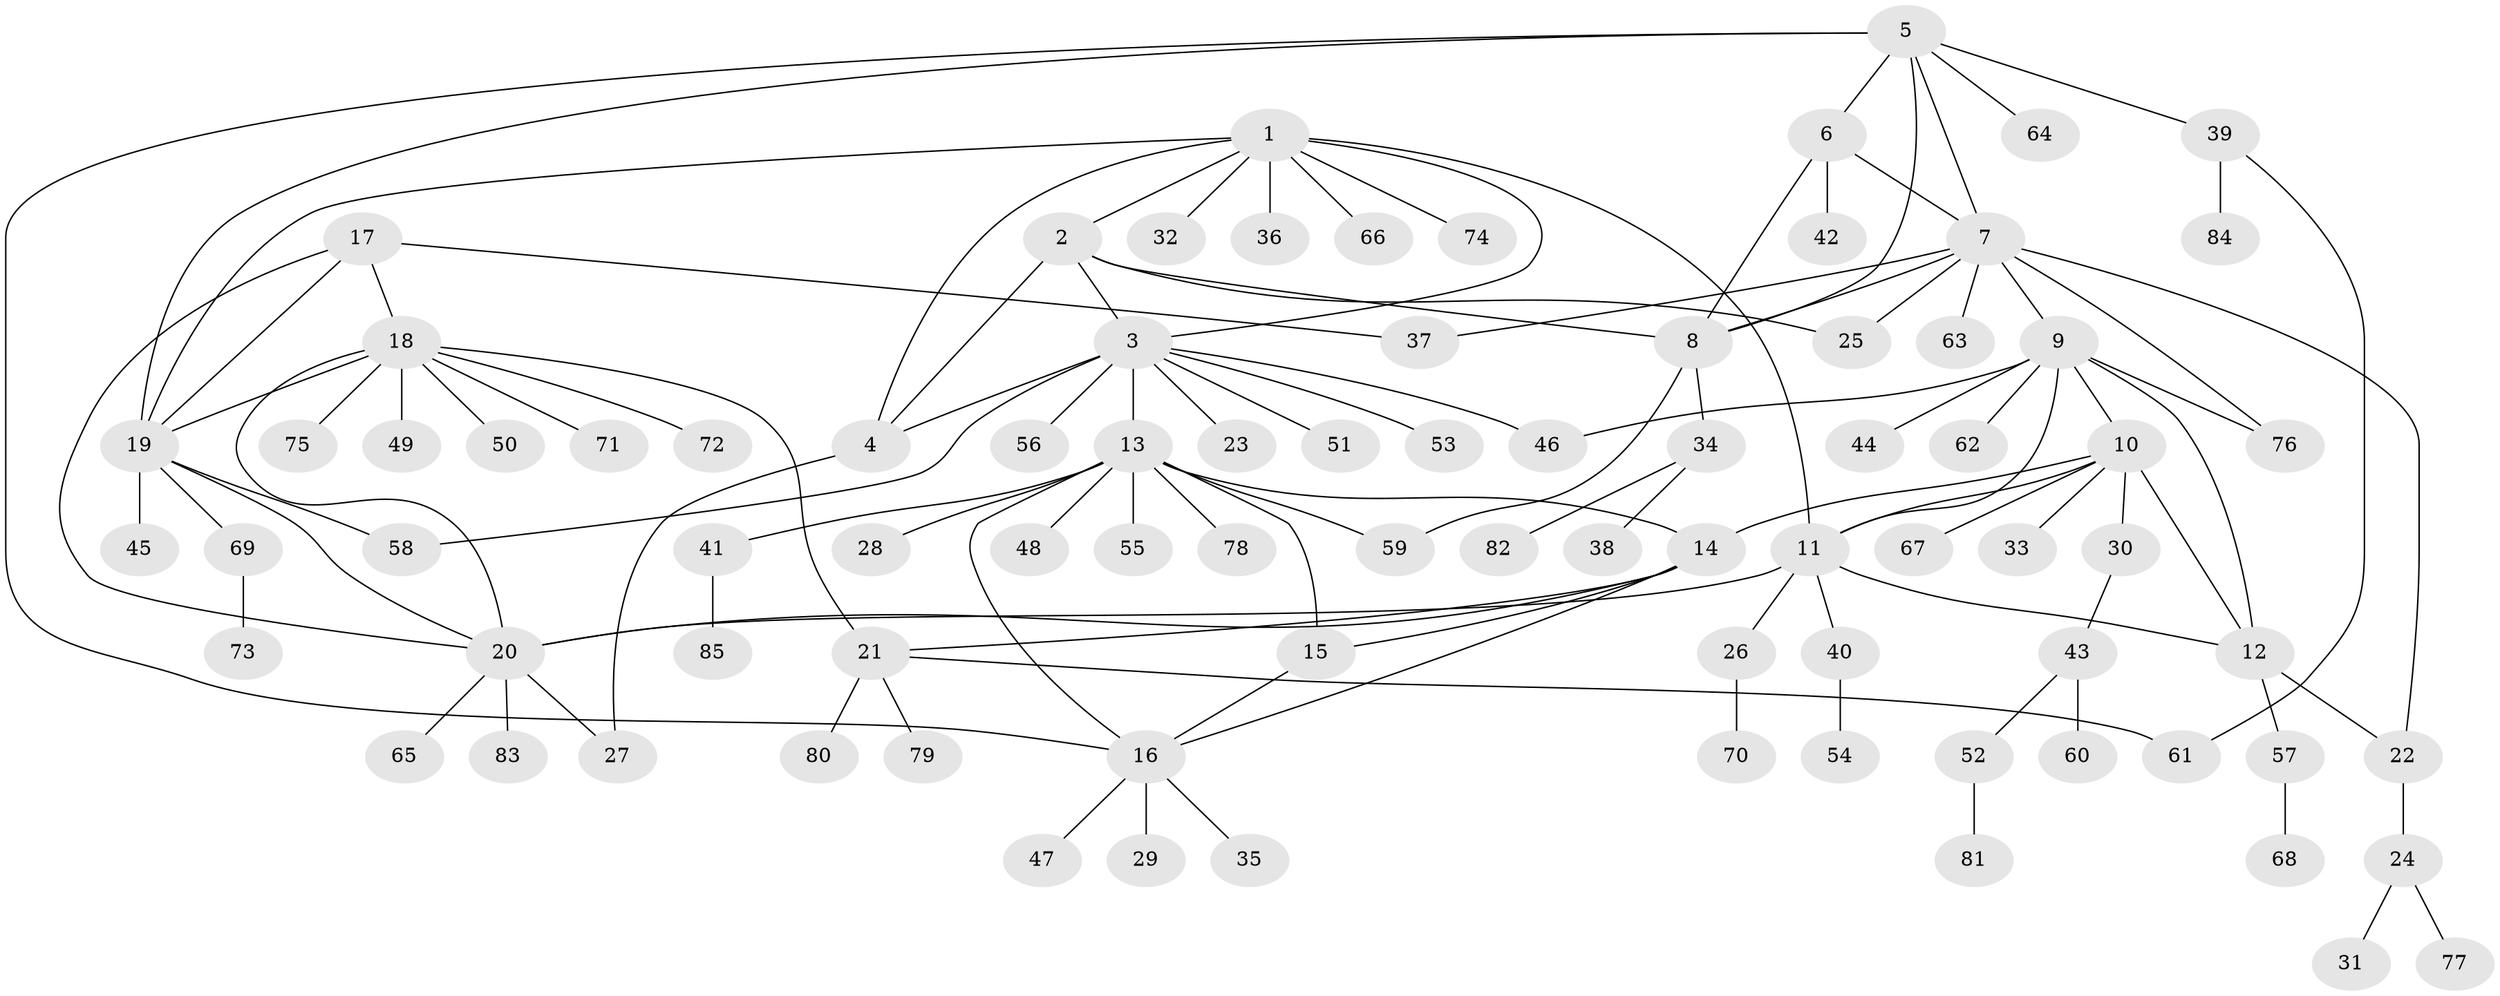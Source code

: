 // Generated by graph-tools (version 1.1) at 2025/37/03/09/25 02:37:29]
// undirected, 85 vertices, 115 edges
graph export_dot {
graph [start="1"]
  node [color=gray90,style=filled];
  1;
  2;
  3;
  4;
  5;
  6;
  7;
  8;
  9;
  10;
  11;
  12;
  13;
  14;
  15;
  16;
  17;
  18;
  19;
  20;
  21;
  22;
  23;
  24;
  25;
  26;
  27;
  28;
  29;
  30;
  31;
  32;
  33;
  34;
  35;
  36;
  37;
  38;
  39;
  40;
  41;
  42;
  43;
  44;
  45;
  46;
  47;
  48;
  49;
  50;
  51;
  52;
  53;
  54;
  55;
  56;
  57;
  58;
  59;
  60;
  61;
  62;
  63;
  64;
  65;
  66;
  67;
  68;
  69;
  70;
  71;
  72;
  73;
  74;
  75;
  76;
  77;
  78;
  79;
  80;
  81;
  82;
  83;
  84;
  85;
  1 -- 2;
  1 -- 3;
  1 -- 4;
  1 -- 11;
  1 -- 19;
  1 -- 32;
  1 -- 36;
  1 -- 66;
  1 -- 74;
  2 -- 3;
  2 -- 4;
  2 -- 8;
  2 -- 25;
  3 -- 4;
  3 -- 13;
  3 -- 23;
  3 -- 46;
  3 -- 51;
  3 -- 53;
  3 -- 56;
  3 -- 58;
  4 -- 27;
  5 -- 6;
  5 -- 7;
  5 -- 8;
  5 -- 16;
  5 -- 19;
  5 -- 39;
  5 -- 64;
  6 -- 7;
  6 -- 8;
  6 -- 42;
  7 -- 8;
  7 -- 9;
  7 -- 22;
  7 -- 25;
  7 -- 37;
  7 -- 63;
  7 -- 76;
  8 -- 34;
  8 -- 59;
  9 -- 10;
  9 -- 11;
  9 -- 12;
  9 -- 44;
  9 -- 46;
  9 -- 62;
  9 -- 76;
  10 -- 11;
  10 -- 12;
  10 -- 14;
  10 -- 30;
  10 -- 33;
  10 -- 67;
  11 -- 12;
  11 -- 20;
  11 -- 26;
  11 -- 40;
  12 -- 22;
  12 -- 57;
  13 -- 14;
  13 -- 15;
  13 -- 16;
  13 -- 28;
  13 -- 41;
  13 -- 48;
  13 -- 55;
  13 -- 59;
  13 -- 78;
  14 -- 15;
  14 -- 16;
  14 -- 20;
  14 -- 21;
  15 -- 16;
  16 -- 29;
  16 -- 35;
  16 -- 47;
  17 -- 18;
  17 -- 19;
  17 -- 20;
  17 -- 37;
  18 -- 19;
  18 -- 20;
  18 -- 21;
  18 -- 49;
  18 -- 50;
  18 -- 71;
  18 -- 72;
  18 -- 75;
  19 -- 20;
  19 -- 45;
  19 -- 58;
  19 -- 69;
  20 -- 27;
  20 -- 65;
  20 -- 83;
  21 -- 61;
  21 -- 79;
  21 -- 80;
  22 -- 24;
  24 -- 31;
  24 -- 77;
  26 -- 70;
  30 -- 43;
  34 -- 38;
  34 -- 82;
  39 -- 61;
  39 -- 84;
  40 -- 54;
  41 -- 85;
  43 -- 52;
  43 -- 60;
  52 -- 81;
  57 -- 68;
  69 -- 73;
}

